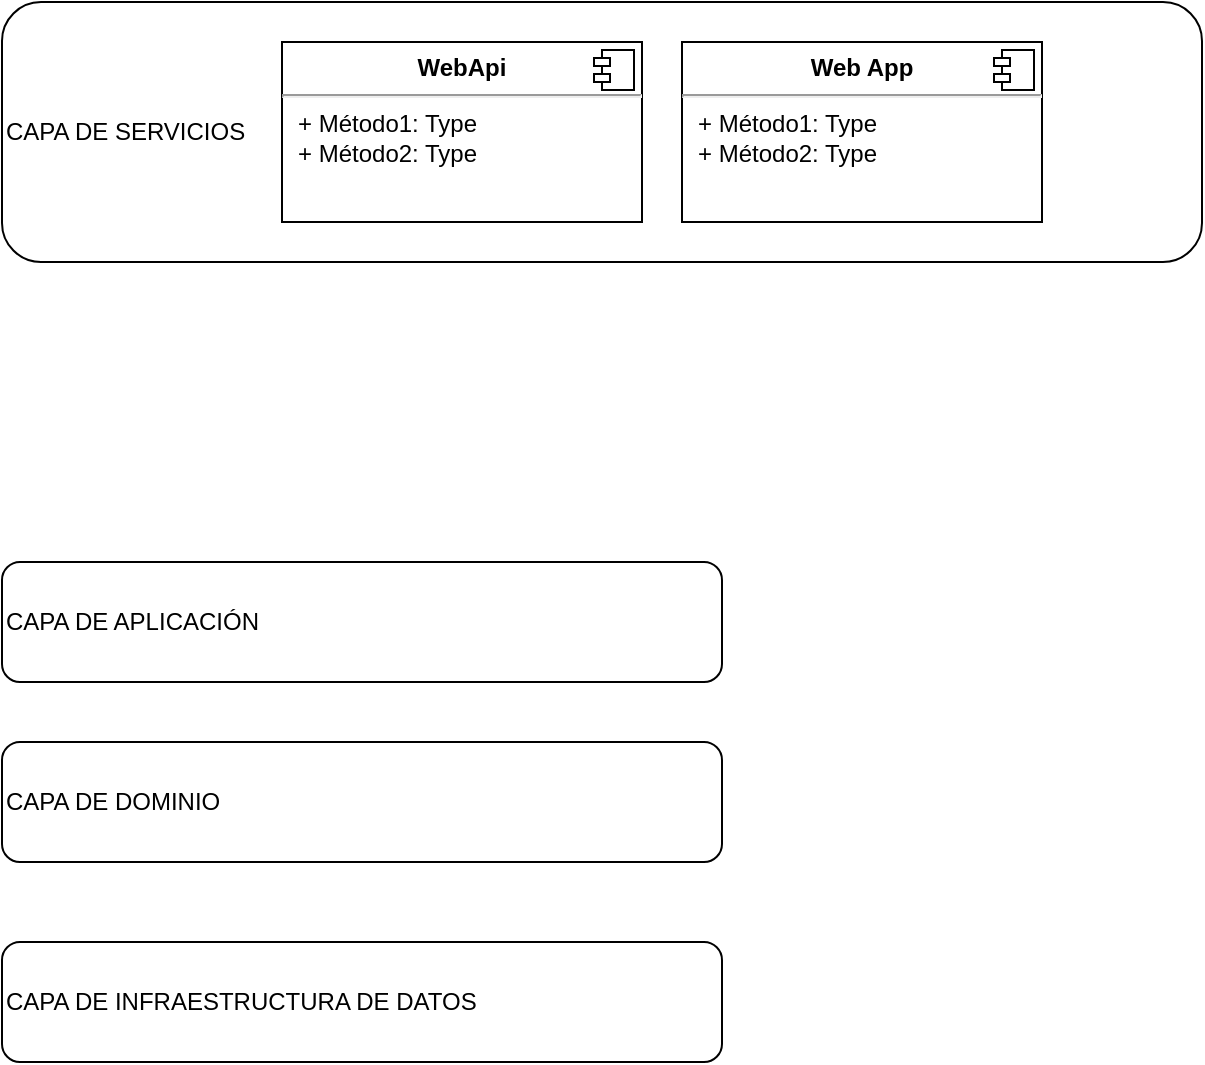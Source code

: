 <mxfile version="22.1.18" type="github">
  <diagram name="Page-1" id="-rmKJFOpTzaGtTQotmZY">
    <mxGraphModel dx="1050" dy="618" grid="1" gridSize="10" guides="1" tooltips="1" connect="1" arrows="1" fold="1" page="1" pageScale="1" pageWidth="850" pageHeight="1100" math="0" shadow="0">
      <root>
        <mxCell id="0" />
        <mxCell id="1" parent="0" />
        <mxCell id="2gLgw7AjvigkoS9bFjpN-1" value="CAPA DE SERVICIOS" style="rounded=1;whiteSpace=wrap;html=1;align=left;" vertex="1" parent="1">
          <mxGeometry x="40" y="40" width="600" height="130" as="geometry" />
        </mxCell>
        <mxCell id="2gLgw7AjvigkoS9bFjpN-2" value="CAPA DE APLICACIÓN" style="rounded=1;whiteSpace=wrap;html=1;align=left;" vertex="1" parent="1">
          <mxGeometry x="40" y="320" width="360" height="60" as="geometry" />
        </mxCell>
        <mxCell id="2gLgw7AjvigkoS9bFjpN-3" value="CAPA DE DOMINIO" style="rounded=1;whiteSpace=wrap;html=1;align=left;" vertex="1" parent="1">
          <mxGeometry x="40" y="410" width="360" height="60" as="geometry" />
        </mxCell>
        <mxCell id="2gLgw7AjvigkoS9bFjpN-4" value="CAPA DE INFRAESTRUCTURA DE DATOS" style="rounded=1;whiteSpace=wrap;html=1;align=left;" vertex="1" parent="1">
          <mxGeometry x="40" y="510" width="360" height="60" as="geometry" />
        </mxCell>
        <mxCell id="2gLgw7AjvigkoS9bFjpN-7" value="&lt;p style=&quot;margin:0px;margin-top:6px;text-align:center;&quot;&gt;&lt;b&gt;WebApi&lt;/b&gt;&lt;/p&gt;&lt;hr&gt;&lt;p style=&quot;margin:0px;margin-left:8px;&quot;&gt;+ Método1: Type&lt;br&gt;+ Método2: Type&lt;/p&gt;" style="align=left;overflow=fill;html=1;dropTarget=0;whiteSpace=wrap;" vertex="1" parent="1">
          <mxGeometry x="180" y="60" width="180" height="90" as="geometry" />
        </mxCell>
        <mxCell id="2gLgw7AjvigkoS9bFjpN-8" value="" style="shape=component;jettyWidth=8;jettyHeight=4;" vertex="1" parent="2gLgw7AjvigkoS9bFjpN-7">
          <mxGeometry x="1" width="20" height="20" relative="1" as="geometry">
            <mxPoint x="-24" y="4" as="offset" />
          </mxGeometry>
        </mxCell>
        <mxCell id="2gLgw7AjvigkoS9bFjpN-11" value="&lt;p style=&quot;margin:0px;margin-top:6px;text-align:center;&quot;&gt;&lt;b&gt;Web App&lt;/b&gt;&lt;/p&gt;&lt;hr&gt;&lt;p style=&quot;margin:0px;margin-left:8px;&quot;&gt;+ Método1: Type&lt;br&gt;+ Método2: Type&lt;/p&gt;" style="align=left;overflow=fill;html=1;dropTarget=0;whiteSpace=wrap;" vertex="1" parent="1">
          <mxGeometry x="380" y="60" width="180" height="90" as="geometry" />
        </mxCell>
        <mxCell id="2gLgw7AjvigkoS9bFjpN-12" value="" style="shape=component;jettyWidth=8;jettyHeight=4;" vertex="1" parent="2gLgw7AjvigkoS9bFjpN-11">
          <mxGeometry x="1" width="20" height="20" relative="1" as="geometry">
            <mxPoint x="-24" y="4" as="offset" />
          </mxGeometry>
        </mxCell>
      </root>
    </mxGraphModel>
  </diagram>
</mxfile>

